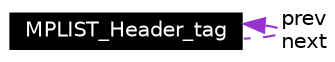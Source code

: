 digraph G
{
  edge [fontname="Helvetica",fontsize=10,labelfontname="Helvetica",labelfontsize=10];
  node [fontname="Helvetica",fontsize=10,shape=record];
  Node1 [label="MPLIST_Header_tag",height=0.2,width=0.4,color="white", fillcolor="black", style="filled" fontcolor="white"];
  Node1 -> Node1 [dir=back,color="darkorchid3",fontsize=10,style="dashed",label="prev\nnext",fontname="Helvetica"];
}
